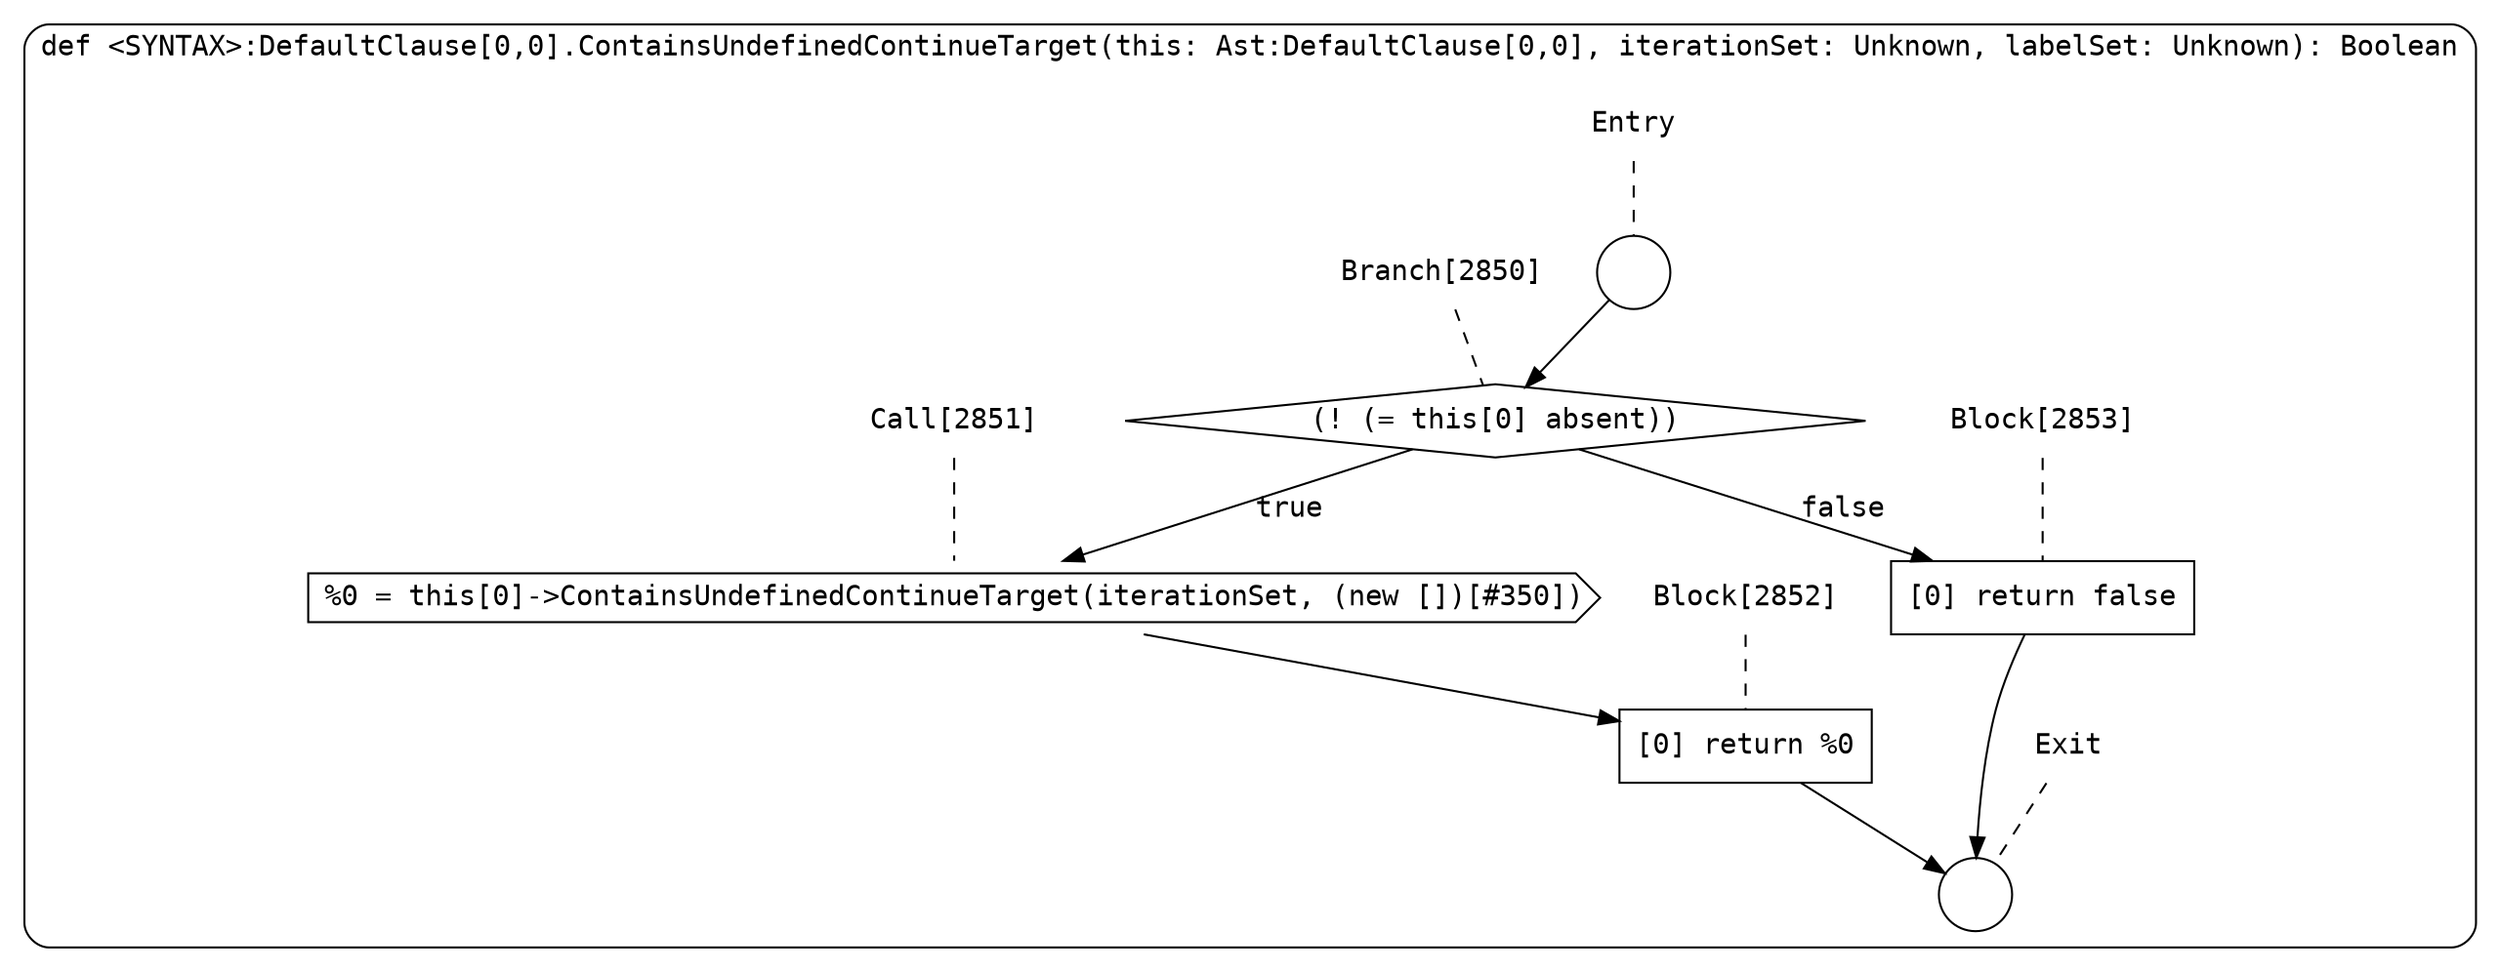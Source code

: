 digraph {
  graph [fontname = "Consolas"]
  node [fontname = "Consolas"]
  edge [fontname = "Consolas"]
  subgraph cluster657 {
    label = "def <SYNTAX>:DefaultClause[0,0].ContainsUndefinedContinueTarget(this: Ast:DefaultClause[0,0], iterationSet: Unknown, labelSet: Unknown): Boolean"
    style = rounded
    cluster657_entry_name [shape=none, label=<<font color="black">Entry</font>>]
    cluster657_entry_name -> cluster657_entry [arrowhead=none, color="black", style=dashed]
    cluster657_entry [shape=circle label=" " color="black" fillcolor="white" style=filled]
    cluster657_entry -> node2850 [color="black"]
    cluster657_exit_name [shape=none, label=<<font color="black">Exit</font>>]
    cluster657_exit_name -> cluster657_exit [arrowhead=none, color="black", style=dashed]
    cluster657_exit [shape=circle label=" " color="black" fillcolor="white" style=filled]
    node2850_name [shape=none, label=<<font color="black">Branch[2850]</font>>]
    node2850_name -> node2850 [arrowhead=none, color="black", style=dashed]
    node2850 [shape=diamond, label=<<font color="black">(! (= this[0] absent))</font>> color="black" fillcolor="white", style=filled]
    node2850 -> node2851 [label=<<font color="black">true</font>> color="black"]
    node2850 -> node2853 [label=<<font color="black">false</font>> color="black"]
    node2851_name [shape=none, label=<<font color="black">Call[2851]</font>>]
    node2851_name -> node2851 [arrowhead=none, color="black", style=dashed]
    node2851 [shape=cds, label=<<font color="black">%0 = this[0]-&gt;ContainsUndefinedContinueTarget(iterationSet, (new [])[#350])</font>> color="black" fillcolor="white", style=filled]
    node2851 -> node2852 [color="black"]
    node2853_name [shape=none, label=<<font color="black">Block[2853]</font>>]
    node2853_name -> node2853 [arrowhead=none, color="black", style=dashed]
    node2853 [shape=box, label=<<font color="black">[0] return false<BR ALIGN="LEFT"/></font>> color="black" fillcolor="white", style=filled]
    node2853 -> cluster657_exit [color="black"]
    node2852_name [shape=none, label=<<font color="black">Block[2852]</font>>]
    node2852_name -> node2852 [arrowhead=none, color="black", style=dashed]
    node2852 [shape=box, label=<<font color="black">[0] return %0<BR ALIGN="LEFT"/></font>> color="black" fillcolor="white", style=filled]
    node2852 -> cluster657_exit [color="black"]
  }
}